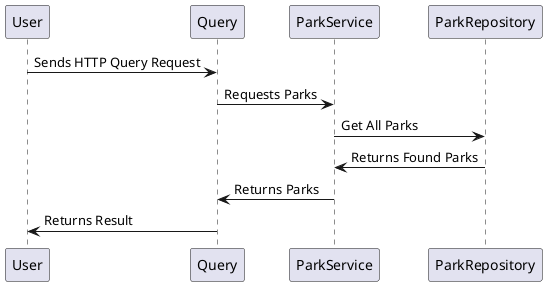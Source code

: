 @startuml getAllParks
User -> Query: Sends HTTP Query Request
Query -> ParkService: Requests Parks
ParkService -> ParkRepository: Get All Parks
ParkService <- ParkRepository: Returns Found Parks
Query <- ParkService: Returns Parks
User <- Query: Returns Result
@enduml